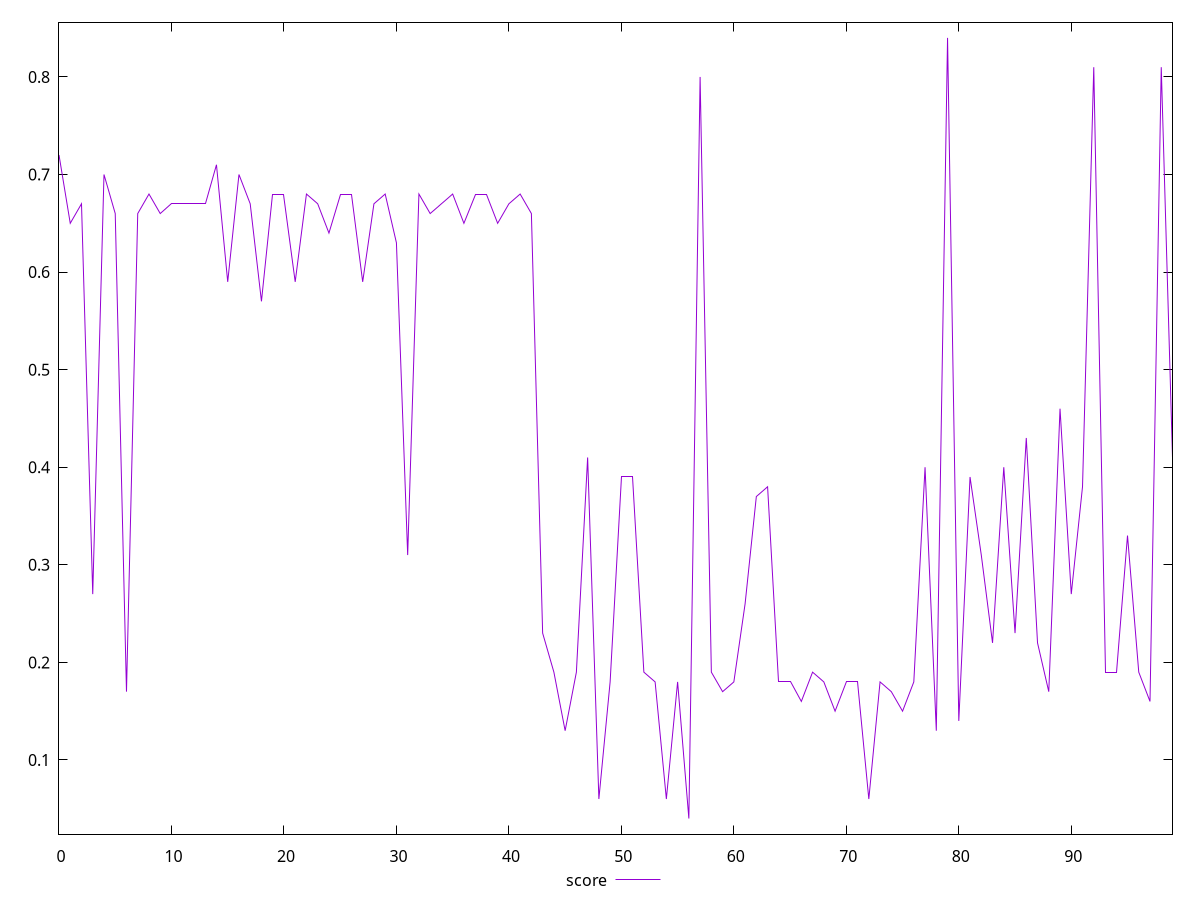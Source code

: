 reset

$score <<EOF
0 0.72
1 0.65
2 0.67
3 0.27
4 0.7
5 0.66
6 0.17
7 0.66
8 0.68
9 0.66
10 0.67
11 0.67
12 0.67
13 0.67
14 0.71
15 0.59
16 0.7
17 0.67
18 0.57
19 0.68
20 0.68
21 0.59
22 0.68
23 0.67
24 0.64
25 0.68
26 0.68
27 0.59
28 0.67
29 0.68
30 0.63
31 0.31
32 0.68
33 0.66
34 0.67
35 0.68
36 0.65
37 0.68
38 0.68
39 0.65
40 0.67
41 0.68
42 0.66
43 0.23
44 0.19
45 0.13
46 0.19
47 0.41
48 0.06
49 0.18
50 0.39
51 0.39
52 0.19
53 0.18
54 0.06
55 0.18
56 0.04
57 0.8
58 0.19
59 0.17
60 0.18
61 0.26
62 0.37
63 0.38
64 0.18
65 0.18
66 0.16
67 0.19
68 0.18
69 0.15
70 0.18
71 0.18
72 0.06
73 0.18
74 0.17
75 0.15
76 0.18
77 0.4
78 0.13
79 0.84
80 0.14
81 0.39
82 0.31
83 0.22
84 0.4
85 0.23
86 0.43
87 0.22
88 0.17
89 0.46
90 0.27
91 0.38
92 0.81
93 0.19
94 0.19
95 0.33
96 0.19
97 0.16
98 0.81
99 0.41
EOF

set key outside below
set xrange [0:99]
set yrange [0.024:0.856]
set trange [0.024:0.856]
set terminal svg size 640, 500 enhanced background rgb 'white'
set output "report_00009_2021-02-08T22-37-41.559Z/first-meaningful-paint/samples/pages/score/values.svg"

plot $score title "score" with line

reset
